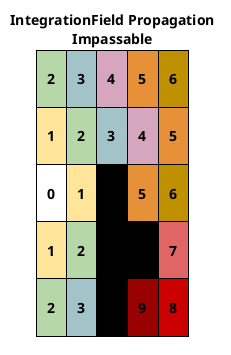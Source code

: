 @startuml int_field_prop_impassable

title
IntegrationField Propagation
Impassable
|<#b6d7a8>\n   2   \n|<#a2c4c9>\n   3   \n|<#d5a6bd>\n   4   \n|<#e69138>\n   5   \n|<#bf9000>\n   6   \n|
|<#ffe599>\n   1   \n|<#b6d7a8>\n   2   \n|<#a2c4c9>\n   3   \n|<#d5a6bd>\n   4   \n|<#e69138>\n   5   \n|
|\n   0   \n|<#ffe599>\n   1   \n|<#000000>\n   X   \n|<#e69138>\n   5   \n|<#bf9000>\n   6   \n|
|<#ffe599>\n   1   \n|<#b6d7a8>\n   2   \n|<#000000>\n   X   \n|<#000000>\n   X   \n|<#e06666>\n   7   \n|
|<#b6d7a8>\n   2   \n|<#a2c4c9>\n   3   \n|<#000000>\n   X   \n|<#990000>\n   9   \n|<#cc0000>\n   8   \n|
end title
@enduml

